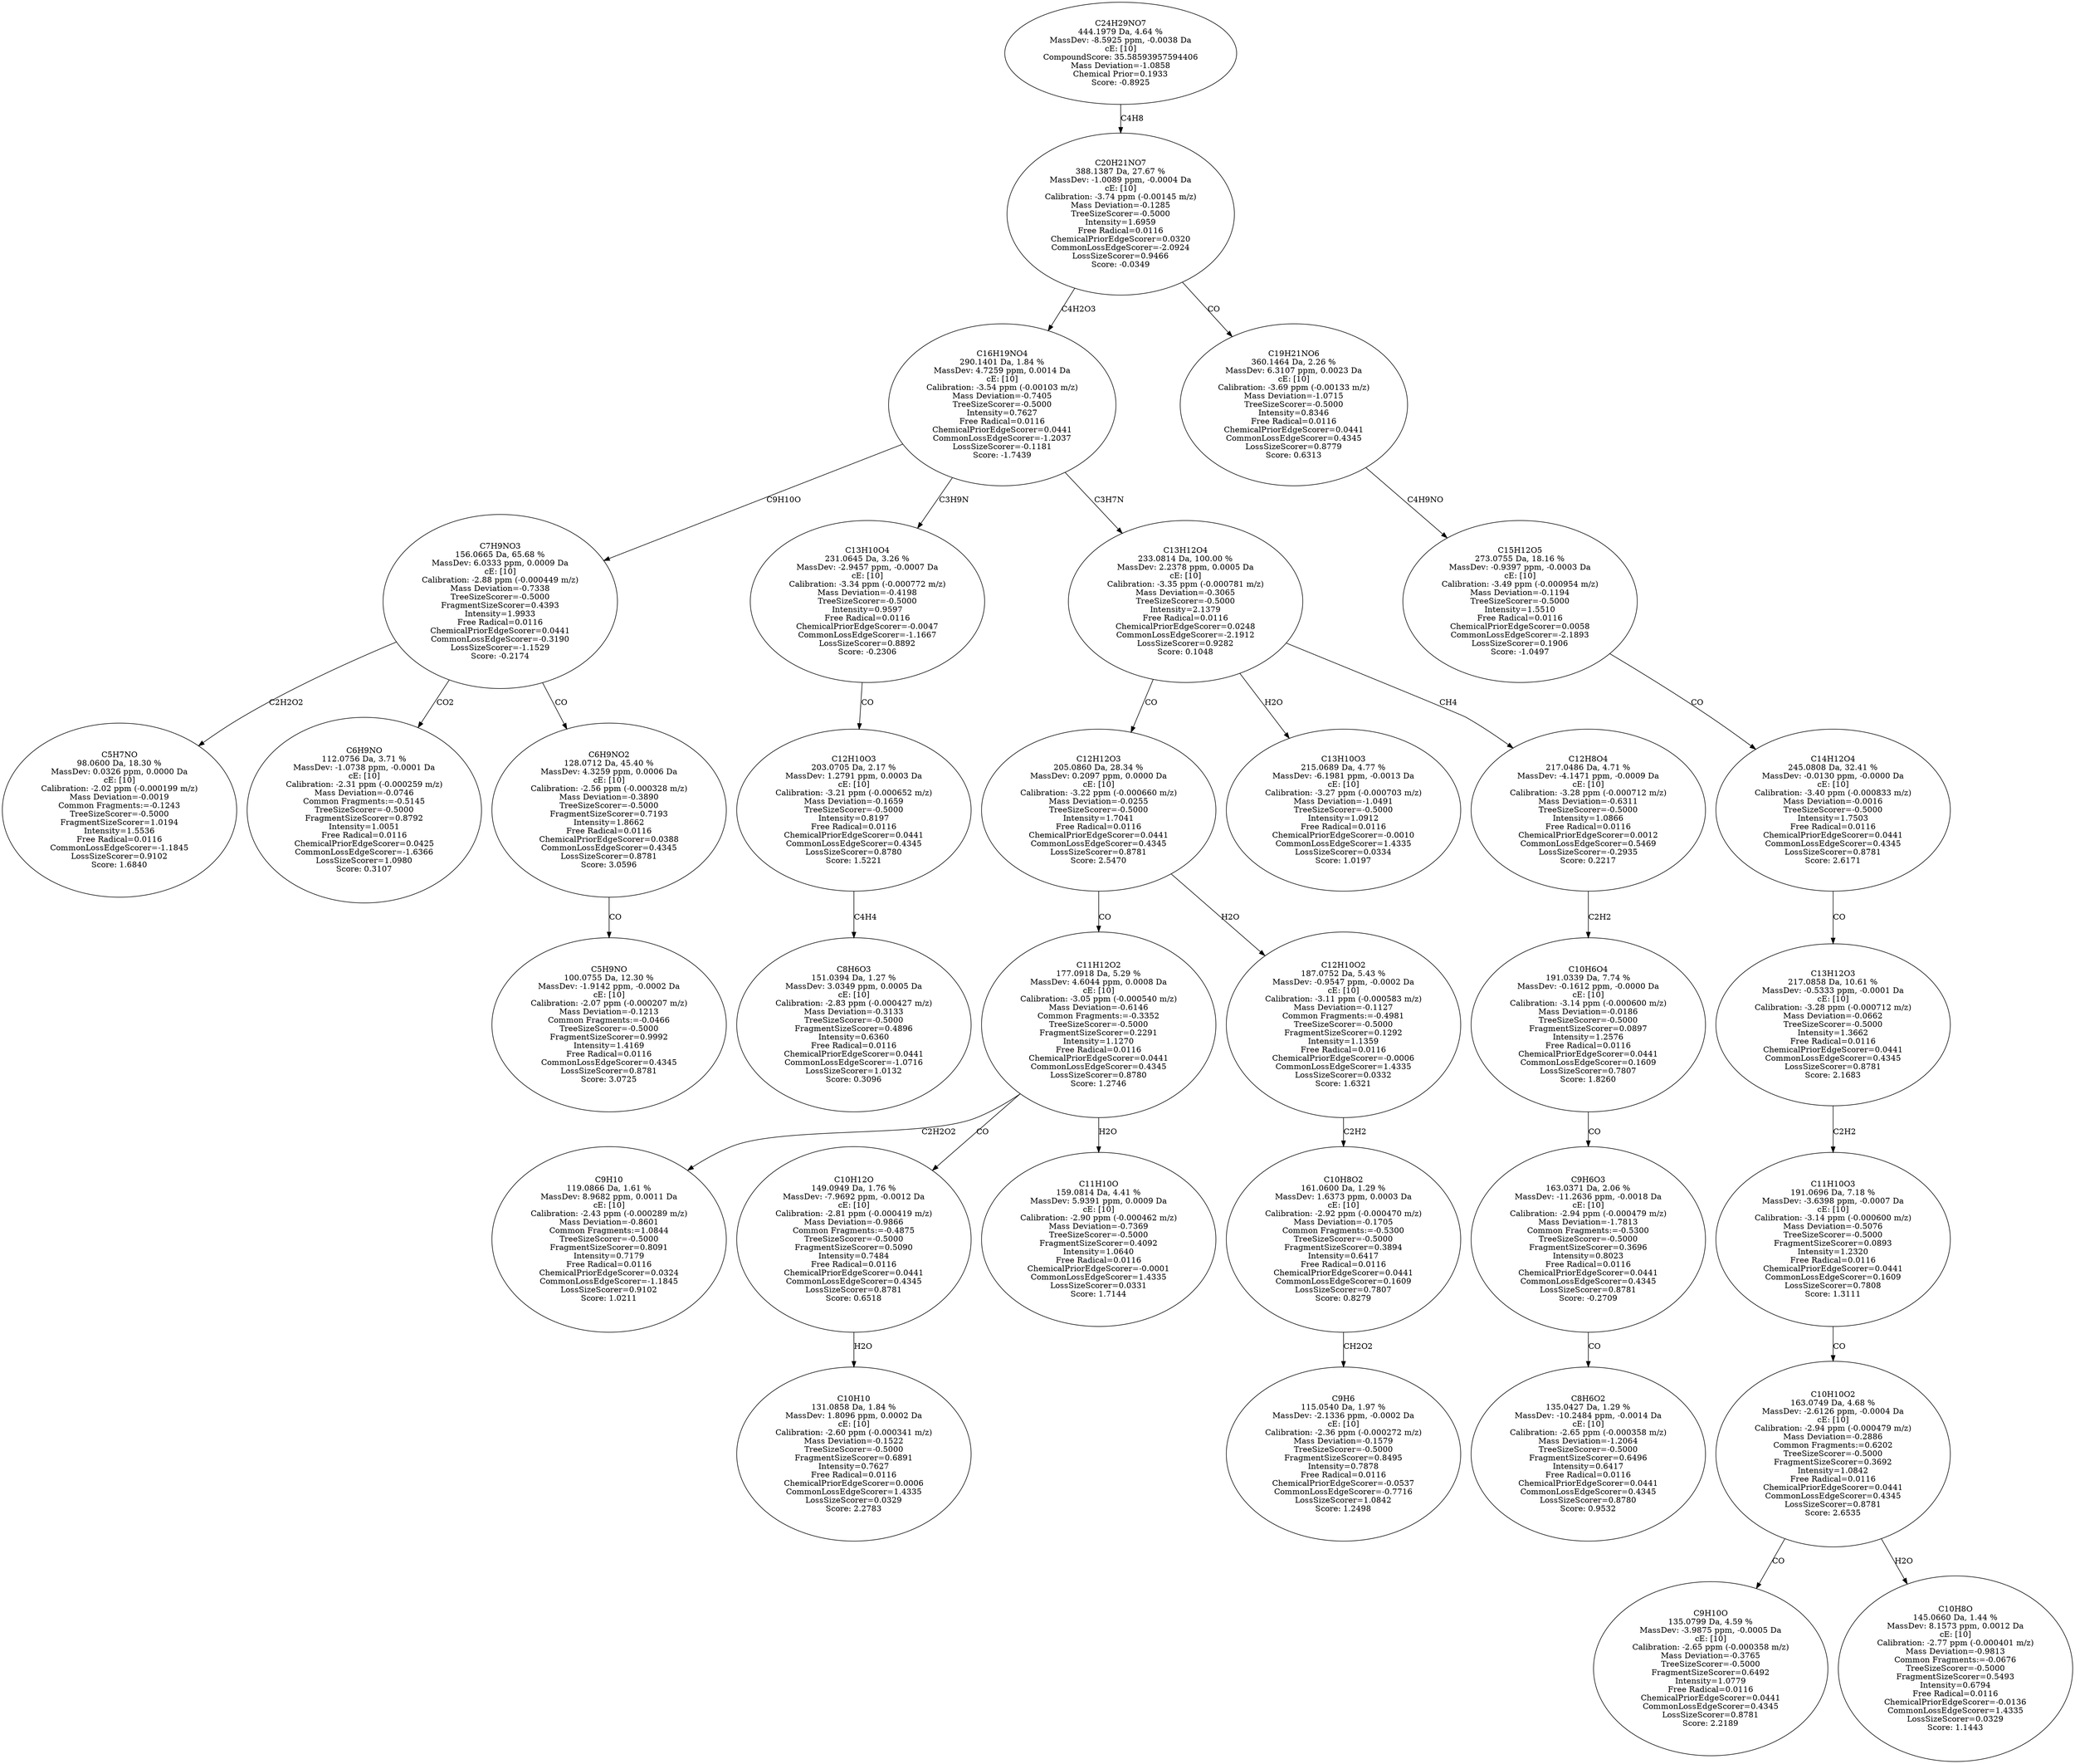 strict digraph {
v1 [label="C5H7NO\n98.0600 Da, 18.30 %\nMassDev: 0.0326 ppm, 0.0000 Da\ncE: [10]\nCalibration: -2.02 ppm (-0.000199 m/z)\nMass Deviation=-0.0019\nCommon Fragments:=-0.1243\nTreeSizeScorer=-0.5000\nFragmentSizeScorer=1.0194\nIntensity=1.5536\nFree Radical=0.0116\nCommonLossEdgeScorer=-1.1845\nLossSizeScorer=0.9102\nScore: 1.6840"];
v2 [label="C6H9NO\n112.0756 Da, 3.71 %\nMassDev: -1.0738 ppm, -0.0001 Da\ncE: [10]\nCalibration: -2.31 ppm (-0.000259 m/z)\nMass Deviation=-0.0746\nCommon Fragments:=-0.5145\nTreeSizeScorer=-0.5000\nFragmentSizeScorer=0.8792\nIntensity=1.0051\nFree Radical=0.0116\nChemicalPriorEdgeScorer=0.0425\nCommonLossEdgeScorer=-1.6366\nLossSizeScorer=1.0980\nScore: 0.3107"];
v3 [label="C5H9NO\n100.0755 Da, 12.30 %\nMassDev: -1.9142 ppm, -0.0002 Da\ncE: [10]\nCalibration: -2.07 ppm (-0.000207 m/z)\nMass Deviation=-0.1213\nCommon Fragments:=-0.0466\nTreeSizeScorer=-0.5000\nFragmentSizeScorer=0.9992\nIntensity=1.4169\nFree Radical=0.0116\nCommonLossEdgeScorer=0.4345\nLossSizeScorer=0.8781\nScore: 3.0725"];
v4 [label="C6H9NO2\n128.0712 Da, 45.40 %\nMassDev: 4.3259 ppm, 0.0006 Da\ncE: [10]\nCalibration: -2.56 ppm (-0.000328 m/z)\nMass Deviation=-0.3890\nTreeSizeScorer=-0.5000\nFragmentSizeScorer=0.7193\nIntensity=1.8662\nFree Radical=0.0116\nChemicalPriorEdgeScorer=0.0388\nCommonLossEdgeScorer=0.4345\nLossSizeScorer=0.8781\nScore: 3.0596"];
v5 [label="C7H9NO3\n156.0665 Da, 65.68 %\nMassDev: 6.0333 ppm, 0.0009 Da\ncE: [10]\nCalibration: -2.88 ppm (-0.000449 m/z)\nMass Deviation=-0.7338\nTreeSizeScorer=-0.5000\nFragmentSizeScorer=0.4393\nIntensity=1.9933\nFree Radical=0.0116\nChemicalPriorEdgeScorer=0.0441\nCommonLossEdgeScorer=-0.3190\nLossSizeScorer=-1.1529\nScore: -0.2174"];
v6 [label="C8H6O3\n151.0394 Da, 1.27 %\nMassDev: 3.0349 ppm, 0.0005 Da\ncE: [10]\nCalibration: -2.83 ppm (-0.000427 m/z)\nMass Deviation=-0.3133\nTreeSizeScorer=-0.5000\nFragmentSizeScorer=0.4896\nIntensity=0.6360\nFree Radical=0.0116\nChemicalPriorEdgeScorer=0.0441\nCommonLossEdgeScorer=-1.0716\nLossSizeScorer=1.0132\nScore: 0.3096"];
v7 [label="C12H10O3\n203.0705 Da, 2.17 %\nMassDev: 1.2791 ppm, 0.0003 Da\ncE: [10]\nCalibration: -3.21 ppm (-0.000652 m/z)\nMass Deviation=-0.1659\nTreeSizeScorer=-0.5000\nIntensity=0.8197\nFree Radical=0.0116\nChemicalPriorEdgeScorer=0.0441\nCommonLossEdgeScorer=0.4345\nLossSizeScorer=0.8780\nScore: 1.5221"];
v8 [label="C13H10O4\n231.0645 Da, 3.26 %\nMassDev: -2.9457 ppm, -0.0007 Da\ncE: [10]\nCalibration: -3.34 ppm (-0.000772 m/z)\nMass Deviation=-0.4198\nTreeSizeScorer=-0.5000\nIntensity=0.9597\nFree Radical=0.0116\nChemicalPriorEdgeScorer=-0.0047\nCommonLossEdgeScorer=-1.1667\nLossSizeScorer=0.8892\nScore: -0.2306"];
v9 [label="C9H10\n119.0866 Da, 1.61 %\nMassDev: 8.9682 ppm, 0.0011 Da\ncE: [10]\nCalibration: -2.43 ppm (-0.000289 m/z)\nMass Deviation=-0.8601\nCommon Fragments:=1.0844\nTreeSizeScorer=-0.5000\nFragmentSizeScorer=0.8091\nIntensity=0.7179\nFree Radical=0.0116\nChemicalPriorEdgeScorer=0.0324\nCommonLossEdgeScorer=-1.1845\nLossSizeScorer=0.9102\nScore: 1.0211"];
v10 [label="C10H10\n131.0858 Da, 1.84 %\nMassDev: 1.8096 ppm, 0.0002 Da\ncE: [10]\nCalibration: -2.60 ppm (-0.000341 m/z)\nMass Deviation=-0.1522\nTreeSizeScorer=-0.5000\nFragmentSizeScorer=0.6891\nIntensity=0.7627\nFree Radical=0.0116\nChemicalPriorEdgeScorer=0.0006\nCommonLossEdgeScorer=1.4335\nLossSizeScorer=0.0329\nScore: 2.2783"];
v11 [label="C10H12O\n149.0949 Da, 1.76 %\nMassDev: -7.9692 ppm, -0.0012 Da\ncE: [10]\nCalibration: -2.81 ppm (-0.000419 m/z)\nMass Deviation=-0.9866\nCommon Fragments:=-0.4875\nTreeSizeScorer=-0.5000\nFragmentSizeScorer=0.5090\nIntensity=0.7484\nFree Radical=0.0116\nChemicalPriorEdgeScorer=0.0441\nCommonLossEdgeScorer=0.4345\nLossSizeScorer=0.8781\nScore: 0.6518"];
v12 [label="C11H10O\n159.0814 Da, 4.41 %\nMassDev: 5.9391 ppm, 0.0009 Da\ncE: [10]\nCalibration: -2.90 ppm (-0.000462 m/z)\nMass Deviation=-0.7369\nTreeSizeScorer=-0.5000\nFragmentSizeScorer=0.4092\nIntensity=1.0640\nFree Radical=0.0116\nChemicalPriorEdgeScorer=-0.0001\nCommonLossEdgeScorer=1.4335\nLossSizeScorer=0.0331\nScore: 1.7144"];
v13 [label="C11H12O2\n177.0918 Da, 5.29 %\nMassDev: 4.6044 ppm, 0.0008 Da\ncE: [10]\nCalibration: -3.05 ppm (-0.000540 m/z)\nMass Deviation=-0.6146\nCommon Fragments:=-0.3352\nTreeSizeScorer=-0.5000\nFragmentSizeScorer=0.2291\nIntensity=1.1270\nFree Radical=0.0116\nChemicalPriorEdgeScorer=0.0441\nCommonLossEdgeScorer=0.4345\nLossSizeScorer=0.8780\nScore: 1.2746"];
v14 [label="C9H6\n115.0540 Da, 1.97 %\nMassDev: -2.1336 ppm, -0.0002 Da\ncE: [10]\nCalibration: -2.36 ppm (-0.000272 m/z)\nMass Deviation=-0.1579\nTreeSizeScorer=-0.5000\nFragmentSizeScorer=0.8495\nIntensity=0.7878\nFree Radical=0.0116\nChemicalPriorEdgeScorer=-0.0537\nCommonLossEdgeScorer=-0.7716\nLossSizeScorer=1.0842\nScore: 1.2498"];
v15 [label="C10H8O2\n161.0600 Da, 1.29 %\nMassDev: 1.6373 ppm, 0.0003 Da\ncE: [10]\nCalibration: -2.92 ppm (-0.000470 m/z)\nMass Deviation=-0.1705\nCommon Fragments:=-0.5300\nTreeSizeScorer=-0.5000\nFragmentSizeScorer=0.3894\nIntensity=0.6417\nFree Radical=0.0116\nChemicalPriorEdgeScorer=0.0441\nCommonLossEdgeScorer=0.1609\nLossSizeScorer=0.7807\nScore: 0.8279"];
v16 [label="C12H10O2\n187.0752 Da, 5.43 %\nMassDev: -0.9547 ppm, -0.0002 Da\ncE: [10]\nCalibration: -3.11 ppm (-0.000583 m/z)\nMass Deviation=-0.1127\nCommon Fragments:=-0.4981\nTreeSizeScorer=-0.5000\nFragmentSizeScorer=0.1292\nIntensity=1.1359\nFree Radical=0.0116\nChemicalPriorEdgeScorer=-0.0006\nCommonLossEdgeScorer=1.4335\nLossSizeScorer=0.0332\nScore: 1.6321"];
v17 [label="C12H12O3\n205.0860 Da, 28.34 %\nMassDev: 0.2097 ppm, 0.0000 Da\ncE: [10]\nCalibration: -3.22 ppm (-0.000660 m/z)\nMass Deviation=-0.0255\nTreeSizeScorer=-0.5000\nIntensity=1.7041\nFree Radical=0.0116\nChemicalPriorEdgeScorer=0.0441\nCommonLossEdgeScorer=0.4345\nLossSizeScorer=0.8781\nScore: 2.5470"];
v18 [label="C13H10O3\n215.0689 Da, 4.77 %\nMassDev: -6.1981 ppm, -0.0013 Da\ncE: [10]\nCalibration: -3.27 ppm (-0.000703 m/z)\nMass Deviation=-1.0491\nTreeSizeScorer=-0.5000\nIntensity=1.0912\nFree Radical=0.0116\nChemicalPriorEdgeScorer=-0.0010\nCommonLossEdgeScorer=1.4335\nLossSizeScorer=0.0334\nScore: 1.0197"];
v19 [label="C8H6O2\n135.0427 Da, 1.29 %\nMassDev: -10.2484 ppm, -0.0014 Da\ncE: [10]\nCalibration: -2.65 ppm (-0.000358 m/z)\nMass Deviation=-1.2064\nTreeSizeScorer=-0.5000\nFragmentSizeScorer=0.6496\nIntensity=0.6417\nFree Radical=0.0116\nChemicalPriorEdgeScorer=0.0441\nCommonLossEdgeScorer=0.4345\nLossSizeScorer=0.8780\nScore: 0.9532"];
v20 [label="C9H6O3\n163.0371 Da, 2.06 %\nMassDev: -11.2636 ppm, -0.0018 Da\ncE: [10]\nCalibration: -2.94 ppm (-0.000479 m/z)\nMass Deviation=-1.7813\nCommon Fragments:=-0.5300\nTreeSizeScorer=-0.5000\nFragmentSizeScorer=0.3696\nIntensity=0.8023\nFree Radical=0.0116\nChemicalPriorEdgeScorer=0.0441\nCommonLossEdgeScorer=0.4345\nLossSizeScorer=0.8781\nScore: -0.2709"];
v21 [label="C10H6O4\n191.0339 Da, 7.74 %\nMassDev: -0.1612 ppm, -0.0000 Da\ncE: [10]\nCalibration: -3.14 ppm (-0.000600 m/z)\nMass Deviation=-0.0186\nTreeSizeScorer=-0.5000\nFragmentSizeScorer=0.0897\nIntensity=1.2576\nFree Radical=0.0116\nChemicalPriorEdgeScorer=0.0441\nCommonLossEdgeScorer=0.1609\nLossSizeScorer=0.7807\nScore: 1.8260"];
v22 [label="C12H8O4\n217.0486 Da, 4.71 %\nMassDev: -4.1471 ppm, -0.0009 Da\ncE: [10]\nCalibration: -3.28 ppm (-0.000712 m/z)\nMass Deviation=-0.6311\nTreeSizeScorer=-0.5000\nIntensity=1.0866\nFree Radical=0.0116\nChemicalPriorEdgeScorer=0.0012\nCommonLossEdgeScorer=0.5469\nLossSizeScorer=-0.2935\nScore: 0.2217"];
v23 [label="C13H12O4\n233.0814 Da, 100.00 %\nMassDev: 2.2378 ppm, 0.0005 Da\ncE: [10]\nCalibration: -3.35 ppm (-0.000781 m/z)\nMass Deviation=-0.3065\nTreeSizeScorer=-0.5000\nIntensity=2.1379\nFree Radical=0.0116\nChemicalPriorEdgeScorer=0.0248\nCommonLossEdgeScorer=-2.1912\nLossSizeScorer=0.9282\nScore: 0.1048"];
v24 [label="C16H19NO4\n290.1401 Da, 1.84 %\nMassDev: 4.7259 ppm, 0.0014 Da\ncE: [10]\nCalibration: -3.54 ppm (-0.00103 m/z)\nMass Deviation=-0.7405\nTreeSizeScorer=-0.5000\nIntensity=0.7627\nFree Radical=0.0116\nChemicalPriorEdgeScorer=0.0441\nCommonLossEdgeScorer=-1.2037\nLossSizeScorer=-0.1181\nScore: -1.7439"];
v25 [label="C9H10O\n135.0799 Da, 4.59 %\nMassDev: -3.9875 ppm, -0.0005 Da\ncE: [10]\nCalibration: -2.65 ppm (-0.000358 m/z)\nMass Deviation=-0.3765\nTreeSizeScorer=-0.5000\nFragmentSizeScorer=0.6492\nIntensity=1.0779\nFree Radical=0.0116\nChemicalPriorEdgeScorer=0.0441\nCommonLossEdgeScorer=0.4345\nLossSizeScorer=0.8781\nScore: 2.2189"];
v26 [label="C10H8O\n145.0660 Da, 1.44 %\nMassDev: 8.1573 ppm, 0.0012 Da\ncE: [10]\nCalibration: -2.77 ppm (-0.000401 m/z)\nMass Deviation=-0.9813\nCommon Fragments:=-0.0676\nTreeSizeScorer=-0.5000\nFragmentSizeScorer=0.5493\nIntensity=0.6794\nFree Radical=0.0116\nChemicalPriorEdgeScorer=-0.0136\nCommonLossEdgeScorer=1.4335\nLossSizeScorer=0.0329\nScore: 1.1443"];
v27 [label="C10H10O2\n163.0749 Da, 4.68 %\nMassDev: -2.6126 ppm, -0.0004 Da\ncE: [10]\nCalibration: -2.94 ppm (-0.000479 m/z)\nMass Deviation=-0.2886\nCommon Fragments:=0.6202\nTreeSizeScorer=-0.5000\nFragmentSizeScorer=0.3692\nIntensity=1.0842\nFree Radical=0.0116\nChemicalPriorEdgeScorer=0.0441\nCommonLossEdgeScorer=0.4345\nLossSizeScorer=0.8781\nScore: 2.6535"];
v28 [label="C11H10O3\n191.0696 Da, 7.18 %\nMassDev: -3.6398 ppm, -0.0007 Da\ncE: [10]\nCalibration: -3.14 ppm (-0.000600 m/z)\nMass Deviation=-0.5076\nTreeSizeScorer=-0.5000\nFragmentSizeScorer=0.0893\nIntensity=1.2320\nFree Radical=0.0116\nChemicalPriorEdgeScorer=0.0441\nCommonLossEdgeScorer=0.1609\nLossSizeScorer=0.7808\nScore: 1.3111"];
v29 [label="C13H12O3\n217.0858 Da, 10.61 %\nMassDev: -0.5333 ppm, -0.0001 Da\ncE: [10]\nCalibration: -3.28 ppm (-0.000712 m/z)\nMass Deviation=-0.0662\nTreeSizeScorer=-0.5000\nIntensity=1.3662\nFree Radical=0.0116\nChemicalPriorEdgeScorer=0.0441\nCommonLossEdgeScorer=0.4345\nLossSizeScorer=0.8781\nScore: 2.1683"];
v30 [label="C14H12O4\n245.0808 Da, 32.41 %\nMassDev: -0.0130 ppm, -0.0000 Da\ncE: [10]\nCalibration: -3.40 ppm (-0.000833 m/z)\nMass Deviation=-0.0016\nTreeSizeScorer=-0.5000\nIntensity=1.7503\nFree Radical=0.0116\nChemicalPriorEdgeScorer=0.0441\nCommonLossEdgeScorer=0.4345\nLossSizeScorer=0.8781\nScore: 2.6171"];
v31 [label="C15H12O5\n273.0755 Da, 18.16 %\nMassDev: -0.9397 ppm, -0.0003 Da\ncE: [10]\nCalibration: -3.49 ppm (-0.000954 m/z)\nMass Deviation=-0.1194\nTreeSizeScorer=-0.5000\nIntensity=1.5510\nFree Radical=0.0116\nChemicalPriorEdgeScorer=0.0058\nCommonLossEdgeScorer=-2.1893\nLossSizeScorer=0.1906\nScore: -1.0497"];
v32 [label="C19H21NO6\n360.1464 Da, 2.26 %\nMassDev: 6.3107 ppm, 0.0023 Da\ncE: [10]\nCalibration: -3.69 ppm (-0.00133 m/z)\nMass Deviation=-1.0715\nTreeSizeScorer=-0.5000\nIntensity=0.8346\nFree Radical=0.0116\nChemicalPriorEdgeScorer=0.0441\nCommonLossEdgeScorer=0.4345\nLossSizeScorer=0.8779\nScore: 0.6313"];
v33 [label="C20H21NO7\n388.1387 Da, 27.67 %\nMassDev: -1.0089 ppm, -0.0004 Da\ncE: [10]\nCalibration: -3.74 ppm (-0.00145 m/z)\nMass Deviation=-0.1285\nTreeSizeScorer=-0.5000\nIntensity=1.6959\nFree Radical=0.0116\nChemicalPriorEdgeScorer=0.0320\nCommonLossEdgeScorer=-2.0924\nLossSizeScorer=0.9466\nScore: -0.0349"];
v34 [label="C24H29NO7\n444.1979 Da, 4.64 %\nMassDev: -8.5925 ppm, -0.0038 Da\ncE: [10]\nCompoundScore: 35.58593957594406\nMass Deviation=-1.0858\nChemical Prior=0.1933\nScore: -0.8925"];
v5 -> v1 [label="C2H2O2"];
v5 -> v2 [label="CO2"];
v4 -> v3 [label="CO"];
v5 -> v4 [label="CO"];
v24 -> v5 [label="C9H10O"];
v7 -> v6 [label="C4H4"];
v8 -> v7 [label="CO"];
v24 -> v8 [label="C3H9N"];
v13 -> v9 [label="C2H2O2"];
v11 -> v10 [label="H2O"];
v13 -> v11 [label="CO"];
v13 -> v12 [label="H2O"];
v17 -> v13 [label="CO"];
v15 -> v14 [label="CH2O2"];
v16 -> v15 [label="C2H2"];
v17 -> v16 [label="H2O"];
v23 -> v17 [label="CO"];
v23 -> v18 [label="H2O"];
v20 -> v19 [label="CO"];
v21 -> v20 [label="CO"];
v22 -> v21 [label="C2H2"];
v23 -> v22 [label="CH4"];
v24 -> v23 [label="C3H7N"];
v33 -> v24 [label="C4H2O3"];
v27 -> v25 [label="CO"];
v27 -> v26 [label="H2O"];
v28 -> v27 [label="CO"];
v29 -> v28 [label="C2H2"];
v30 -> v29 [label="CO"];
v31 -> v30 [label="CO"];
v32 -> v31 [label="C4H9NO"];
v33 -> v32 [label="CO"];
v34 -> v33 [label="C4H8"];
}